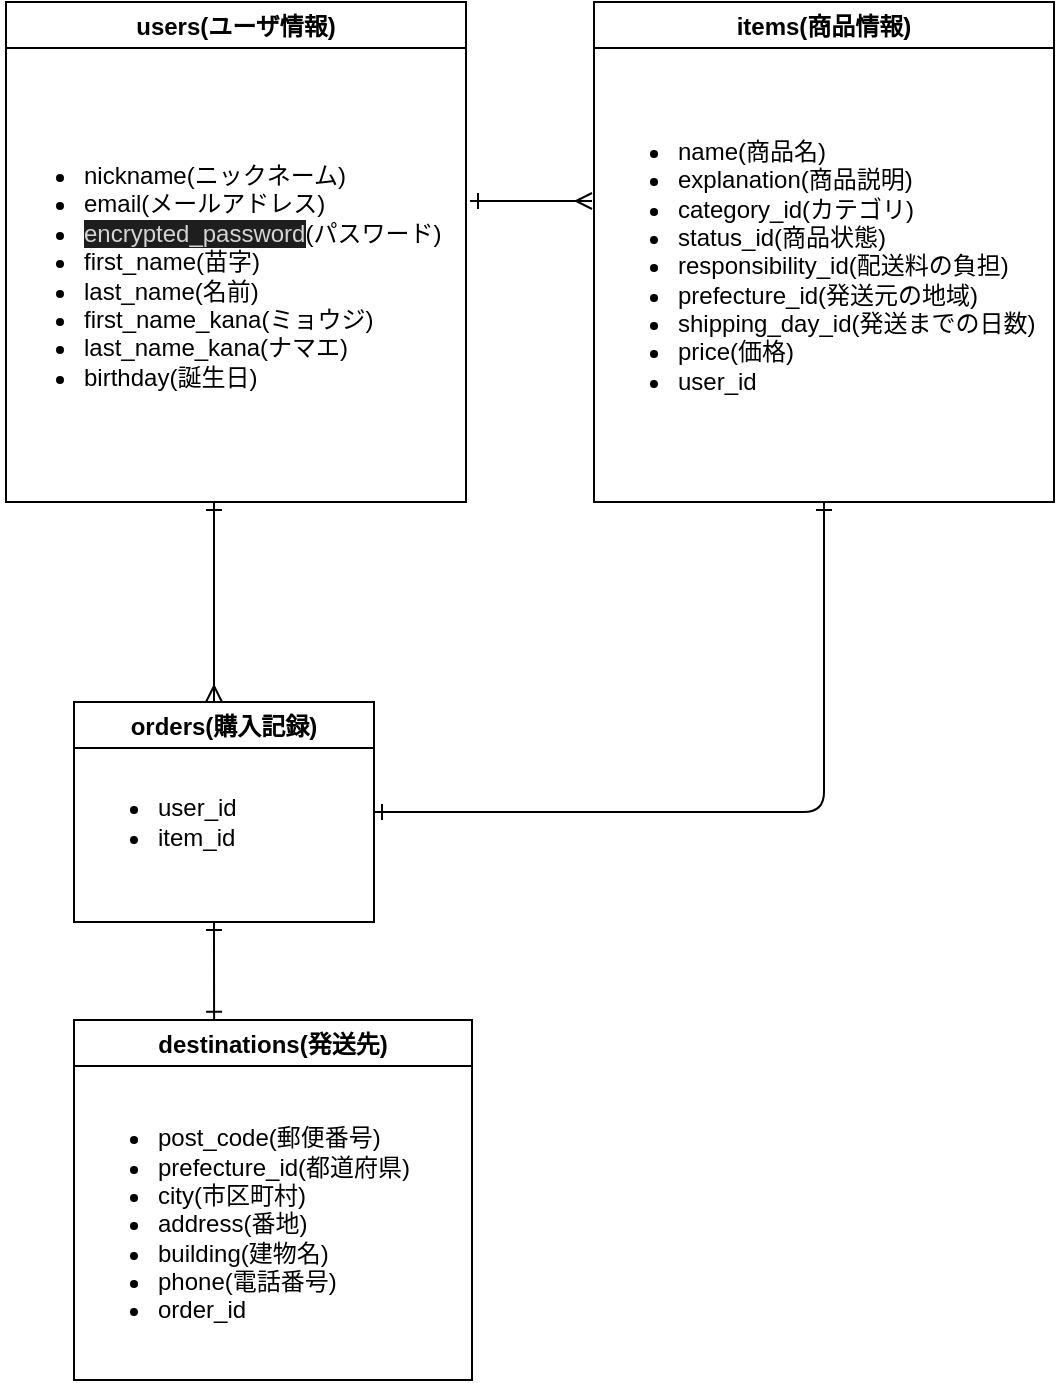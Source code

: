 <mxfile>
    <diagram id="E5t5CjChrqxxxnxys5UA" name="ページ1">
        <mxGraphModel dx="766" dy="453" grid="1" gridSize="10" guides="1" tooltips="1" connect="1" arrows="1" fold="1" page="1" pageScale="1" pageWidth="827" pageHeight="1169" math="0" shadow="0">
            <root>
                <mxCell id="0"/>
                <mxCell id="1" parent="0"/>
                <mxCell id="10" value="users(ユーザ情報)" style="swimlane;" parent="1" vertex="1">
                    <mxGeometry x="171" y="75" width="230" height="250" as="geometry"/>
                </mxCell>
                <mxCell id="14" value="&lt;ul&gt;&lt;li&gt;nickname(ニックネーム)&lt;/li&gt;&lt;li&gt;email(メールアドレス)&lt;/li&gt;&lt;li&gt;&lt;span style=&quot;background-color: rgb(30 , 30 , 30) ; color: rgb(212 , 212 , 212)&quot;&gt;encrypted_password&lt;/span&gt;(パスワード)&lt;/li&gt;&lt;li&gt;first_name(苗字)&lt;/li&gt;&lt;li&gt;last_name(名前)&lt;/li&gt;&lt;li&gt;first_name_kana(ミョウジ)&lt;/li&gt;&lt;li&gt;last_name_kana(ナマエ)&lt;/li&gt;&lt;li&gt;birthday(誕生日)&lt;/li&gt;&lt;/ul&gt;" style="text;strokeColor=none;fillColor=none;html=1;whiteSpace=wrap;verticalAlign=middle;overflow=hidden;" parent="10" vertex="1">
                    <mxGeometry x="-3" y="23" width="230" height="227" as="geometry"/>
                </mxCell>
                <mxCell id="15" value="items(商品情報)" style="swimlane;fillColor=none;" parent="1" vertex="1">
                    <mxGeometry x="465" y="75" width="230" height="250" as="geometry"/>
                </mxCell>
                <mxCell id="16" value="&lt;ul&gt;&lt;li&gt;name(商品名)&lt;/li&gt;&lt;li&gt;explanation(商品説明)&lt;br&gt;&lt;/li&gt;&lt;li&gt;category_id(カテゴリ)&lt;br&gt;&lt;/li&gt;&lt;li&gt;status_id(商品状態)&lt;/li&gt;&lt;li&gt;responsibility_id(配送料の負担)&lt;/li&gt;&lt;li&gt;prefecture_id(発送元の地域)&lt;/li&gt;&lt;li&gt;shipping_day_id(発送までの日数)&lt;/li&gt;&lt;li&gt;price(価格)&lt;/li&gt;&lt;li&gt;user_id&lt;/li&gt;&lt;/ul&gt;" style="text;strokeColor=none;fillColor=none;html=1;whiteSpace=wrap;verticalAlign=middle;overflow=hidden;" parent="15" vertex="1">
                    <mxGeometry y="23" width="230" height="217" as="geometry"/>
                </mxCell>
                <mxCell id="18" value="orders(購入記録)" style="swimlane;fillColor=none;" parent="1" vertex="1">
                    <mxGeometry x="205" y="425" width="150" height="110" as="geometry"/>
                </mxCell>
                <mxCell id="20" value="&lt;ul&gt;&lt;li&gt;&lt;span&gt;user_id&lt;/span&gt;&lt;br&gt;&lt;/li&gt;&lt;li&gt;item_id&lt;/li&gt;&lt;/ul&gt;" style="text;strokeColor=none;fillColor=none;html=1;whiteSpace=wrap;verticalAlign=middle;overflow=hidden;" parent="18" vertex="1">
                    <mxGeometry y="21.5" width="140" height="77" as="geometry"/>
                </mxCell>
                <mxCell id="23" value="destinations(発送先)" style="swimlane;fillColor=none;startSize=23;" parent="1" vertex="1">
                    <mxGeometry x="205" y="584" width="199" height="180" as="geometry"/>
                </mxCell>
                <mxCell id="24" value="&lt;ul&gt;&lt;li&gt;post_code(郵便番号)&lt;/li&gt;&lt;li&gt;prefecture_id(都道府県)&lt;br&gt;&lt;/li&gt;&lt;li&gt;city(市区町村)&lt;/li&gt;&lt;li&gt;address(番地)&lt;/li&gt;&lt;li&gt;building(建物名)&lt;/li&gt;&lt;li&gt;phone(電話番号)&lt;/li&gt;&lt;li&gt;order_id&lt;/li&gt;&lt;/ul&gt;" style="text;strokeColor=none;fillColor=none;html=1;whiteSpace=wrap;verticalAlign=middle;overflow=hidden;" parent="23" vertex="1">
                    <mxGeometry y="23" width="180" height="157" as="geometry"/>
                </mxCell>
                <mxCell id="33" style="edgeStyle=none;html=1;entryX=1.013;entryY=0.357;entryDx=0;entryDy=0;endArrow=ERone;endFill=0;startArrow=ERmany;startFill=0;entryPerimeter=0;" parent="1" edge="1">
                    <mxGeometry relative="1" as="geometry">
                        <mxPoint x="464.01" y="174.5" as="sourcePoint"/>
                        <mxPoint x="403.0" y="174.539" as="targetPoint"/>
                    </mxGeometry>
                </mxCell>
                <mxCell id="35" style="edgeStyle=none;html=1;endArrow=ERone;endFill=0;startArrow=ERmany;startFill=0;exitX=0.426;exitY=0;exitDx=0;exitDy=0;exitPerimeter=0;" parent="1" edge="1">
                    <mxGeometry relative="1" as="geometry">
                        <mxPoint x="275" y="425" as="sourcePoint"/>
                        <mxPoint x="275" y="325" as="targetPoint"/>
                        <Array as="points"/>
                    </mxGeometry>
                </mxCell>
                <mxCell id="37" style="edgeStyle=none;html=1;endArrow=ERone;endFill=0;startArrow=ERone;startFill=0;exitX=1;exitY=0.5;exitDx=0;exitDy=0;entryX=0.5;entryY=1;entryDx=0;entryDy=0;" parent="1" source="18" target="15" edge="1">
                    <mxGeometry relative="1" as="geometry">
                        <mxPoint x="819.5" y="425" as="sourcePoint"/>
                        <mxPoint x="819.5" y="325" as="targetPoint"/>
                        <Array as="points">
                            <mxPoint x="580" y="480"/>
                        </Array>
                    </mxGeometry>
                </mxCell>
                <mxCell id="38" style="edgeStyle=none;html=1;endArrow=ERone;endFill=0;startArrow=ERone;startFill=0;entryX=0.342;entryY=-0.006;entryDx=0;entryDy=0;entryPerimeter=0;" edge="1" parent="1">
                    <mxGeometry relative="1" as="geometry">
                        <mxPoint x="275" y="535" as="sourcePoint"/>
                        <mxPoint x="275.058" y="583.92" as="targetPoint"/>
                        <Array as="points">
                            <mxPoint x="275" y="555"/>
                        </Array>
                    </mxGeometry>
                </mxCell>
            </root>
        </mxGraphModel>
    </diagram>
</mxfile>